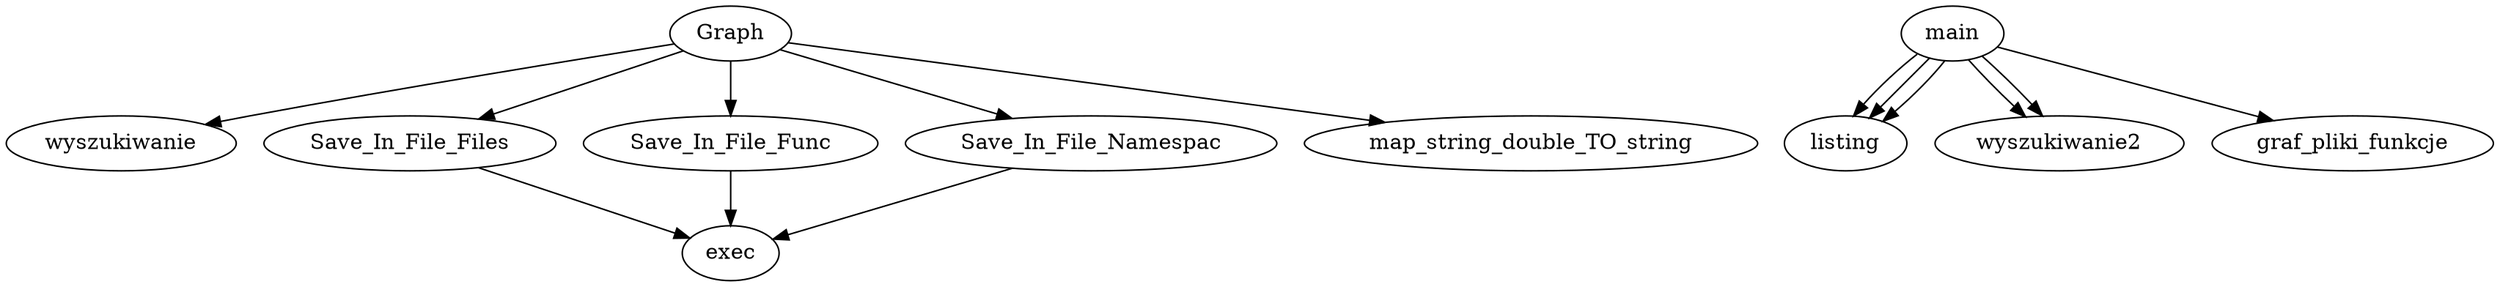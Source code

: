digraph files_graph
{
"Graph"->"wyszukiwanie"
"Graph"->"Save_In_File_Files"
"Graph"->"Save_In_File_Func"
"Graph"->"Save_In_File_Namespac"
"Graph"->"map_string_double_TO_string"
"Save_In_File_Files"->"exec"
"Save_In_File_Func"->"exec"
"Save_In_File_Namespac"->"exec"
"main"->"listing"
"main"->"listing"
"main"->"wyszukiwanie2"
"main"->"listing"
"main"->"wyszukiwanie2"
"main"->"graf_pliki_funkcje"
}
